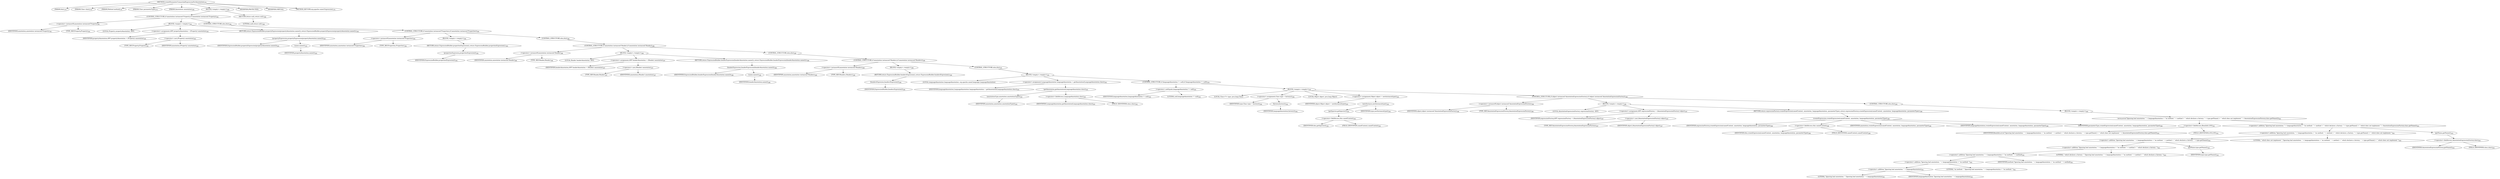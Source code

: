 digraph "createParameterUnmarshalExpressionForAnnotation" {  
"805" [label = <(METHOD,createParameterUnmarshalExpressionForAnnotation)<SUB>278</SUB>> ]
"806" [label = <(PARAM,this)<SUB>278</SUB>> ]
"807" [label = <(PARAM,Class clazz)<SUB>278</SUB>> ]
"808" [label = <(PARAM,Method method)<SUB>278</SUB>> ]
"809" [label = <(PARAM,Class parameterType)<SUB>279</SUB>> ]
"810" [label = <(PARAM,Annotation annotation)<SUB>280</SUB>> ]
"811" [label = <(BLOCK,&lt;empty&gt;,&lt;empty&gt;)<SUB>280</SUB>> ]
"812" [label = <(CONTROL_STRUCTURE,if (annotation instanceof Property),if (annotation instanceof Property))<SUB>281</SUB>> ]
"813" [label = <(&lt;operator&gt;.instanceOf,annotation instanceof Property)<SUB>281</SUB>> ]
"814" [label = <(IDENTIFIER,annotation,annotation instanceof Property)<SUB>281</SUB>> ]
"815" [label = <(TYPE_REF,Property,Property)<SUB>281</SUB>> ]
"816" [label = <(BLOCK,&lt;empty&gt;,&lt;empty&gt;)<SUB>281</SUB>> ]
"817" [label = <(LOCAL,Property propertyAnnotation: ANY)> ]
"818" [label = <(&lt;operator&gt;.assignment,ANY propertyAnnotation = (Property) annotation)<SUB>282</SUB>> ]
"819" [label = <(IDENTIFIER,propertyAnnotation,ANY propertyAnnotation = (Property) annotation)<SUB>282</SUB>> ]
"820" [label = <(&lt;operator&gt;.cast,(Property) annotation)<SUB>282</SUB>> ]
"821" [label = <(TYPE_REF,Property,Property)<SUB>282</SUB>> ]
"822" [label = <(IDENTIFIER,annotation,(Property) annotation)<SUB>282</SUB>> ]
"823" [label = <(RETURN,return ExpressionBuilder.propertyExpression(propertyAnnotation.name());,return ExpressionBuilder.propertyExpression(propertyAnnotation.name());)<SUB>283</SUB>> ]
"824" [label = <(propertyExpression,propertyExpression(propertyAnnotation.name()))<SUB>283</SUB>> ]
"825" [label = <(IDENTIFIER,ExpressionBuilder,propertyExpression(propertyAnnotation.name()))<SUB>283</SUB>> ]
"826" [label = <(name,name())<SUB>283</SUB>> ]
"827" [label = <(IDENTIFIER,propertyAnnotation,name())<SUB>283</SUB>> ]
"828" [label = <(CONTROL_STRUCTURE,else,else)<SUB>284</SUB>> ]
"829" [label = <(CONTROL_STRUCTURE,if (annotation instanceof Properties),if (annotation instanceof Properties))<SUB>284</SUB>> ]
"830" [label = <(&lt;operator&gt;.instanceOf,annotation instanceof Properties)<SUB>284</SUB>> ]
"831" [label = <(IDENTIFIER,annotation,annotation instanceof Properties)<SUB>284</SUB>> ]
"832" [label = <(TYPE_REF,Properties,Properties)<SUB>284</SUB>> ]
"833" [label = <(BLOCK,&lt;empty&gt;,&lt;empty&gt;)<SUB>284</SUB>> ]
"834" [label = <(RETURN,return ExpressionBuilder.propertiesExpresion();,return ExpressionBuilder.propertiesExpresion();)<SUB>285</SUB>> ]
"835" [label = <(propertiesExpresion,propertiesExpresion())<SUB>285</SUB>> ]
"836" [label = <(IDENTIFIER,ExpressionBuilder,propertiesExpresion())<SUB>285</SUB>> ]
"837" [label = <(CONTROL_STRUCTURE,else,else)<SUB>286</SUB>> ]
"838" [label = <(CONTROL_STRUCTURE,if (annotation instanceof Header),if (annotation instanceof Header))<SUB>286</SUB>> ]
"839" [label = <(&lt;operator&gt;.instanceOf,annotation instanceof Header)<SUB>286</SUB>> ]
"840" [label = <(IDENTIFIER,annotation,annotation instanceof Header)<SUB>286</SUB>> ]
"841" [label = <(TYPE_REF,Header,Header)<SUB>286</SUB>> ]
"842" [label = <(BLOCK,&lt;empty&gt;,&lt;empty&gt;)<SUB>286</SUB>> ]
"843" [label = <(LOCAL,Header headerAnnotation: ANY)> ]
"844" [label = <(&lt;operator&gt;.assignment,ANY headerAnnotation = (Header) annotation)<SUB>287</SUB>> ]
"845" [label = <(IDENTIFIER,headerAnnotation,ANY headerAnnotation = (Header) annotation)<SUB>287</SUB>> ]
"846" [label = <(&lt;operator&gt;.cast,(Header) annotation)<SUB>287</SUB>> ]
"847" [label = <(TYPE_REF,Header,Header)<SUB>287</SUB>> ]
"848" [label = <(IDENTIFIER,annotation,(Header) annotation)<SUB>287</SUB>> ]
"849" [label = <(RETURN,return ExpressionBuilder.headerExpression(headerAnnotation.name());,return ExpressionBuilder.headerExpression(headerAnnotation.name());)<SUB>288</SUB>> ]
"850" [label = <(headerExpression,headerExpression(headerAnnotation.name()))<SUB>288</SUB>> ]
"851" [label = <(IDENTIFIER,ExpressionBuilder,headerExpression(headerAnnotation.name()))<SUB>288</SUB>> ]
"852" [label = <(name,name())<SUB>288</SUB>> ]
"853" [label = <(IDENTIFIER,headerAnnotation,name())<SUB>288</SUB>> ]
"854" [label = <(CONTROL_STRUCTURE,else,else)<SUB>289</SUB>> ]
"855" [label = <(CONTROL_STRUCTURE,if (annotation instanceof Headers),if (annotation instanceof Headers))<SUB>289</SUB>> ]
"856" [label = <(&lt;operator&gt;.instanceOf,annotation instanceof Headers)<SUB>289</SUB>> ]
"857" [label = <(IDENTIFIER,annotation,annotation instanceof Headers)<SUB>289</SUB>> ]
"858" [label = <(TYPE_REF,Headers,Headers)<SUB>289</SUB>> ]
"859" [label = <(BLOCK,&lt;empty&gt;,&lt;empty&gt;)<SUB>289</SUB>> ]
"860" [label = <(RETURN,return ExpressionBuilder.headersExpresion();,return ExpressionBuilder.headersExpresion();)<SUB>290</SUB>> ]
"861" [label = <(headersExpresion,headersExpresion())<SUB>290</SUB>> ]
"862" [label = <(IDENTIFIER,ExpressionBuilder,headersExpresion())<SUB>290</SUB>> ]
"863" [label = <(CONTROL_STRUCTURE,else,else)<SUB>291</SUB>> ]
"864" [label = <(BLOCK,&lt;empty&gt;,&lt;empty&gt;)<SUB>291</SUB>> ]
"865" [label = <(LOCAL,LanguageAnnotation languageAnnotation: org.apache.camel.language.LanguageAnnotation)> ]
"866" [label = <(&lt;operator&gt;.assignment,LanguageAnnotation languageAnnotation = getAnnotation(LanguageAnnotation.class))<SUB>292</SUB>> ]
"867" [label = <(IDENTIFIER,languageAnnotation,LanguageAnnotation languageAnnotation = getAnnotation(LanguageAnnotation.class))<SUB>292</SUB>> ]
"868" [label = <(getAnnotation,getAnnotation(LanguageAnnotation.class))<SUB>292</SUB>> ]
"869" [label = <(annotationType,annotation.annotationType())<SUB>292</SUB>> ]
"870" [label = <(IDENTIFIER,annotation,annotation.annotationType())<SUB>292</SUB>> ]
"871" [label = <(&lt;operator&gt;.fieldAccess,LanguageAnnotation.class)<SUB>292</SUB>> ]
"872" [label = <(IDENTIFIER,LanguageAnnotation,getAnnotation(LanguageAnnotation.class))<SUB>292</SUB>> ]
"873" [label = <(FIELD_IDENTIFIER,class,class)<SUB>292</SUB>> ]
"874" [label = <(CONTROL_STRUCTURE,if (languageAnnotation != null),if (languageAnnotation != null))<SUB>293</SUB>> ]
"875" [label = <(&lt;operator&gt;.notEquals,languageAnnotation != null)<SUB>293</SUB>> ]
"876" [label = <(IDENTIFIER,languageAnnotation,languageAnnotation != null)<SUB>293</SUB>> ]
"877" [label = <(LITERAL,null,languageAnnotation != null)<SUB>293</SUB>> ]
"878" [label = <(BLOCK,&lt;empty&gt;,&lt;empty&gt;)<SUB>293</SUB>> ]
"879" [label = <(LOCAL,Class&lt;?&gt; type: java.lang.Class)> ]
"880" [label = <(&lt;operator&gt;.assignment,Class type = factory())<SUB>294</SUB>> ]
"881" [label = <(IDENTIFIER,type,Class type = factory())<SUB>294</SUB>> ]
"882" [label = <(factory,factory())<SUB>294</SUB>> ]
"883" [label = <(IDENTIFIER,languageAnnotation,factory())<SUB>294</SUB>> ]
"884" [label = <(LOCAL,Object object: java.lang.Object)> ]
"885" [label = <(&lt;operator&gt;.assignment,Object object = newInstance(type))<SUB>295</SUB>> ]
"886" [label = <(IDENTIFIER,object,Object object = newInstance(type))<SUB>295</SUB>> ]
"887" [label = <(newInstance,newInstance(type))<SUB>295</SUB>> ]
"888" [label = <(getInjector,getInjector())<SUB>295</SUB>> ]
"889" [label = <(&lt;operator&gt;.fieldAccess,this.camelContext)<SUB>295</SUB>> ]
"890" [label = <(IDENTIFIER,this,getInjector())<SUB>295</SUB>> ]
"891" [label = <(FIELD_IDENTIFIER,camelContext,camelContext)<SUB>295</SUB>> ]
"892" [label = <(IDENTIFIER,type,newInstance(type))<SUB>295</SUB>> ]
"893" [label = <(CONTROL_STRUCTURE,if (object instanceof AnnotationExpressionFactory),if (object instanceof AnnotationExpressionFactory))<SUB>296</SUB>> ]
"894" [label = <(&lt;operator&gt;.instanceOf,object instanceof AnnotationExpressionFactory)<SUB>296</SUB>> ]
"895" [label = <(IDENTIFIER,object,object instanceof AnnotationExpressionFactory)<SUB>296</SUB>> ]
"896" [label = <(TYPE_REF,AnnotationExpressionFactory,AnnotationExpressionFactory)<SUB>296</SUB>> ]
"897" [label = <(BLOCK,&lt;empty&gt;,&lt;empty&gt;)<SUB>296</SUB>> ]
"898" [label = <(LOCAL,AnnotationExpressionFactory expressionFactory: ANY)> ]
"899" [label = <(&lt;operator&gt;.assignment,ANY expressionFactory = (AnnotationExpressionFactory) object)<SUB>297</SUB>> ]
"900" [label = <(IDENTIFIER,expressionFactory,ANY expressionFactory = (AnnotationExpressionFactory) object)<SUB>297</SUB>> ]
"901" [label = <(&lt;operator&gt;.cast,(AnnotationExpressionFactory) object)<SUB>297</SUB>> ]
"902" [label = <(TYPE_REF,AnnotationExpressionFactory,AnnotationExpressionFactory)<SUB>297</SUB>> ]
"903" [label = <(IDENTIFIER,object,(AnnotationExpressionFactory) object)<SUB>297</SUB>> ]
"904" [label = <(RETURN,return expressionFactory.createExpression(camelContext, annotation, languageAnnotation, parameterType);,return expressionFactory.createExpression(camelContext, annotation, languageAnnotation, parameterType);)<SUB>298</SUB>> ]
"905" [label = <(createExpression,createExpression(camelContext, annotation, languageAnnotation, parameterType))<SUB>298</SUB>> ]
"906" [label = <(IDENTIFIER,expressionFactory,createExpression(camelContext, annotation, languageAnnotation, parameterType))<SUB>298</SUB>> ]
"907" [label = <(&lt;operator&gt;.fieldAccess,this.camelContext)<SUB>298</SUB>> ]
"908" [label = <(IDENTIFIER,this,createExpression(camelContext, annotation, languageAnnotation, parameterType))<SUB>298</SUB>> ]
"909" [label = <(FIELD_IDENTIFIER,camelContext,camelContext)<SUB>298</SUB>> ]
"910" [label = <(IDENTIFIER,annotation,createExpression(camelContext, annotation, languageAnnotation, parameterType))<SUB>298</SUB>> ]
"911" [label = <(IDENTIFIER,languageAnnotation,createExpression(camelContext, annotation, languageAnnotation, parameterType))<SUB>298</SUB>> ]
"912" [label = <(IDENTIFIER,parameterType,createExpression(camelContext, annotation, languageAnnotation, parameterType))<SUB>298</SUB>> ]
"913" [label = <(CONTROL_STRUCTURE,else,else)<SUB>300</SUB>> ]
"914" [label = <(BLOCK,&lt;empty&gt;,&lt;empty&gt;)<SUB>300</SUB>> ]
"915" [label = <(error,error(&quot;Ignoring bad annotation: &quot; + languageAnnotation + &quot;on method: &quot; + method + &quot; which declares a factory: &quot; + type.getName() + &quot; which does not implement &quot; + AnnotationExpressionFactory.class.getName()))<SUB>301</SUB>> ]
"916" [label = <(&lt;operator&gt;.fieldAccess,BeanInfo.LOG)<SUB>301</SUB>> ]
"917" [label = <(IDENTIFIER,BeanInfo,error(&quot;Ignoring bad annotation: &quot; + languageAnnotation + &quot;on method: &quot; + method + &quot; which declares a factory: &quot; + type.getName() + &quot; which does not implement &quot; + AnnotationExpressionFactory.class.getName()))<SUB>301</SUB>> ]
"918" [label = <(FIELD_IDENTIFIER,LOG,LOG)<SUB>301</SUB>> ]
"919" [label = <(&lt;operator&gt;.addition,&quot;Ignoring bad annotation: &quot; + languageAnnotation + &quot;on method: &quot; + method + &quot; which declares a factory: &quot; + type.getName() + &quot; which does not implement &quot; + AnnotationExpressionFactory.class.getName())<SUB>301</SUB>> ]
"920" [label = <(&lt;operator&gt;.addition,&quot;Ignoring bad annotation: &quot; + languageAnnotation + &quot;on method: &quot; + method + &quot; which declares a factory: &quot; + type.getName() + &quot; which does not implement &quot;)<SUB>301</SUB>> ]
"921" [label = <(&lt;operator&gt;.addition,&quot;Ignoring bad annotation: &quot; + languageAnnotation + &quot;on method: &quot; + method + &quot; which declares a factory: &quot; + type.getName())<SUB>301</SUB>> ]
"922" [label = <(&lt;operator&gt;.addition,&quot;Ignoring bad annotation: &quot; + languageAnnotation + &quot;on method: &quot; + method + &quot; which declares a factory: &quot;)<SUB>301</SUB>> ]
"923" [label = <(&lt;operator&gt;.addition,&quot;Ignoring bad annotation: &quot; + languageAnnotation + &quot;on method: &quot; + method)<SUB>301</SUB>> ]
"924" [label = <(&lt;operator&gt;.addition,&quot;Ignoring bad annotation: &quot; + languageAnnotation + &quot;on method: &quot;)<SUB>301</SUB>> ]
"925" [label = <(&lt;operator&gt;.addition,&quot;Ignoring bad annotation: &quot; + languageAnnotation)<SUB>301</SUB>> ]
"926" [label = <(LITERAL,&quot;Ignoring bad annotation: &quot;,&quot;Ignoring bad annotation: &quot; + languageAnnotation)<SUB>301</SUB>> ]
"927" [label = <(IDENTIFIER,languageAnnotation,&quot;Ignoring bad annotation: &quot; + languageAnnotation)<SUB>301</SUB>> ]
"928" [label = <(LITERAL,&quot;on method: &quot;,&quot;Ignoring bad annotation: &quot; + languageAnnotation + &quot;on method: &quot;)<SUB>301</SUB>> ]
"929" [label = <(IDENTIFIER,method,&quot;Ignoring bad annotation: &quot; + languageAnnotation + &quot;on method: &quot; + method)<SUB>301</SUB>> ]
"930" [label = <(LITERAL,&quot; which declares a factory: &quot;,&quot;Ignoring bad annotation: &quot; + languageAnnotation + &quot;on method: &quot; + method + &quot; which declares a factory: &quot;)<SUB>302</SUB>> ]
"931" [label = <(getName,type.getName())<SUB>302</SUB>> ]
"932" [label = <(IDENTIFIER,type,type.getName())<SUB>302</SUB>> ]
"933" [label = <(LITERAL,&quot; which does not implement &quot;,&quot;Ignoring bad annotation: &quot; + languageAnnotation + &quot;on method: &quot; + method + &quot; which declares a factory: &quot; + type.getName() + &quot; which does not implement &quot;)<SUB>303</SUB>> ]
"934" [label = <(getName,getName())<SUB>303</SUB>> ]
"935" [label = <(&lt;operator&gt;.fieldAccess,AnnotationExpressionFactory.class)<SUB>303</SUB>> ]
"936" [label = <(IDENTIFIER,AnnotationExpressionFactory,getName())<SUB>303</SUB>> ]
"937" [label = <(FIELD_IDENTIFIER,class,class)<SUB>303</SUB>> ]
"938" [label = <(RETURN,return null;,return null;)<SUB>308</SUB>> ]
"939" [label = <(LITERAL,null,return null;)<SUB>308</SUB>> ]
"940" [label = <(MODIFIER,PROTECTED)> ]
"941" [label = <(MODIFIER,VIRTUAL)> ]
"942" [label = <(METHOD_RETURN,org.apache.camel.Expression)<SUB>278</SUB>> ]
  "805" -> "806" 
  "805" -> "807" 
  "805" -> "808" 
  "805" -> "809" 
  "805" -> "810" 
  "805" -> "811" 
  "805" -> "940" 
  "805" -> "941" 
  "805" -> "942" 
  "811" -> "812" 
  "811" -> "938" 
  "812" -> "813" 
  "812" -> "816" 
  "812" -> "828" 
  "813" -> "814" 
  "813" -> "815" 
  "816" -> "817" 
  "816" -> "818" 
  "816" -> "823" 
  "818" -> "819" 
  "818" -> "820" 
  "820" -> "821" 
  "820" -> "822" 
  "823" -> "824" 
  "824" -> "825" 
  "824" -> "826" 
  "826" -> "827" 
  "828" -> "829" 
  "829" -> "830" 
  "829" -> "833" 
  "829" -> "837" 
  "830" -> "831" 
  "830" -> "832" 
  "833" -> "834" 
  "834" -> "835" 
  "835" -> "836" 
  "837" -> "838" 
  "838" -> "839" 
  "838" -> "842" 
  "838" -> "854" 
  "839" -> "840" 
  "839" -> "841" 
  "842" -> "843" 
  "842" -> "844" 
  "842" -> "849" 
  "844" -> "845" 
  "844" -> "846" 
  "846" -> "847" 
  "846" -> "848" 
  "849" -> "850" 
  "850" -> "851" 
  "850" -> "852" 
  "852" -> "853" 
  "854" -> "855" 
  "855" -> "856" 
  "855" -> "859" 
  "855" -> "863" 
  "856" -> "857" 
  "856" -> "858" 
  "859" -> "860" 
  "860" -> "861" 
  "861" -> "862" 
  "863" -> "864" 
  "864" -> "865" 
  "864" -> "866" 
  "864" -> "874" 
  "866" -> "867" 
  "866" -> "868" 
  "868" -> "869" 
  "868" -> "871" 
  "869" -> "870" 
  "871" -> "872" 
  "871" -> "873" 
  "874" -> "875" 
  "874" -> "878" 
  "875" -> "876" 
  "875" -> "877" 
  "878" -> "879" 
  "878" -> "880" 
  "878" -> "884" 
  "878" -> "885" 
  "878" -> "893" 
  "880" -> "881" 
  "880" -> "882" 
  "882" -> "883" 
  "885" -> "886" 
  "885" -> "887" 
  "887" -> "888" 
  "887" -> "892" 
  "888" -> "889" 
  "889" -> "890" 
  "889" -> "891" 
  "893" -> "894" 
  "893" -> "897" 
  "893" -> "913" 
  "894" -> "895" 
  "894" -> "896" 
  "897" -> "898" 
  "897" -> "899" 
  "897" -> "904" 
  "899" -> "900" 
  "899" -> "901" 
  "901" -> "902" 
  "901" -> "903" 
  "904" -> "905" 
  "905" -> "906" 
  "905" -> "907" 
  "905" -> "910" 
  "905" -> "911" 
  "905" -> "912" 
  "907" -> "908" 
  "907" -> "909" 
  "913" -> "914" 
  "914" -> "915" 
  "915" -> "916" 
  "915" -> "919" 
  "916" -> "917" 
  "916" -> "918" 
  "919" -> "920" 
  "919" -> "934" 
  "920" -> "921" 
  "920" -> "933" 
  "921" -> "922" 
  "921" -> "931" 
  "922" -> "923" 
  "922" -> "930" 
  "923" -> "924" 
  "923" -> "929" 
  "924" -> "925" 
  "924" -> "928" 
  "925" -> "926" 
  "925" -> "927" 
  "931" -> "932" 
  "934" -> "935" 
  "935" -> "936" 
  "935" -> "937" 
  "938" -> "939" 
}
